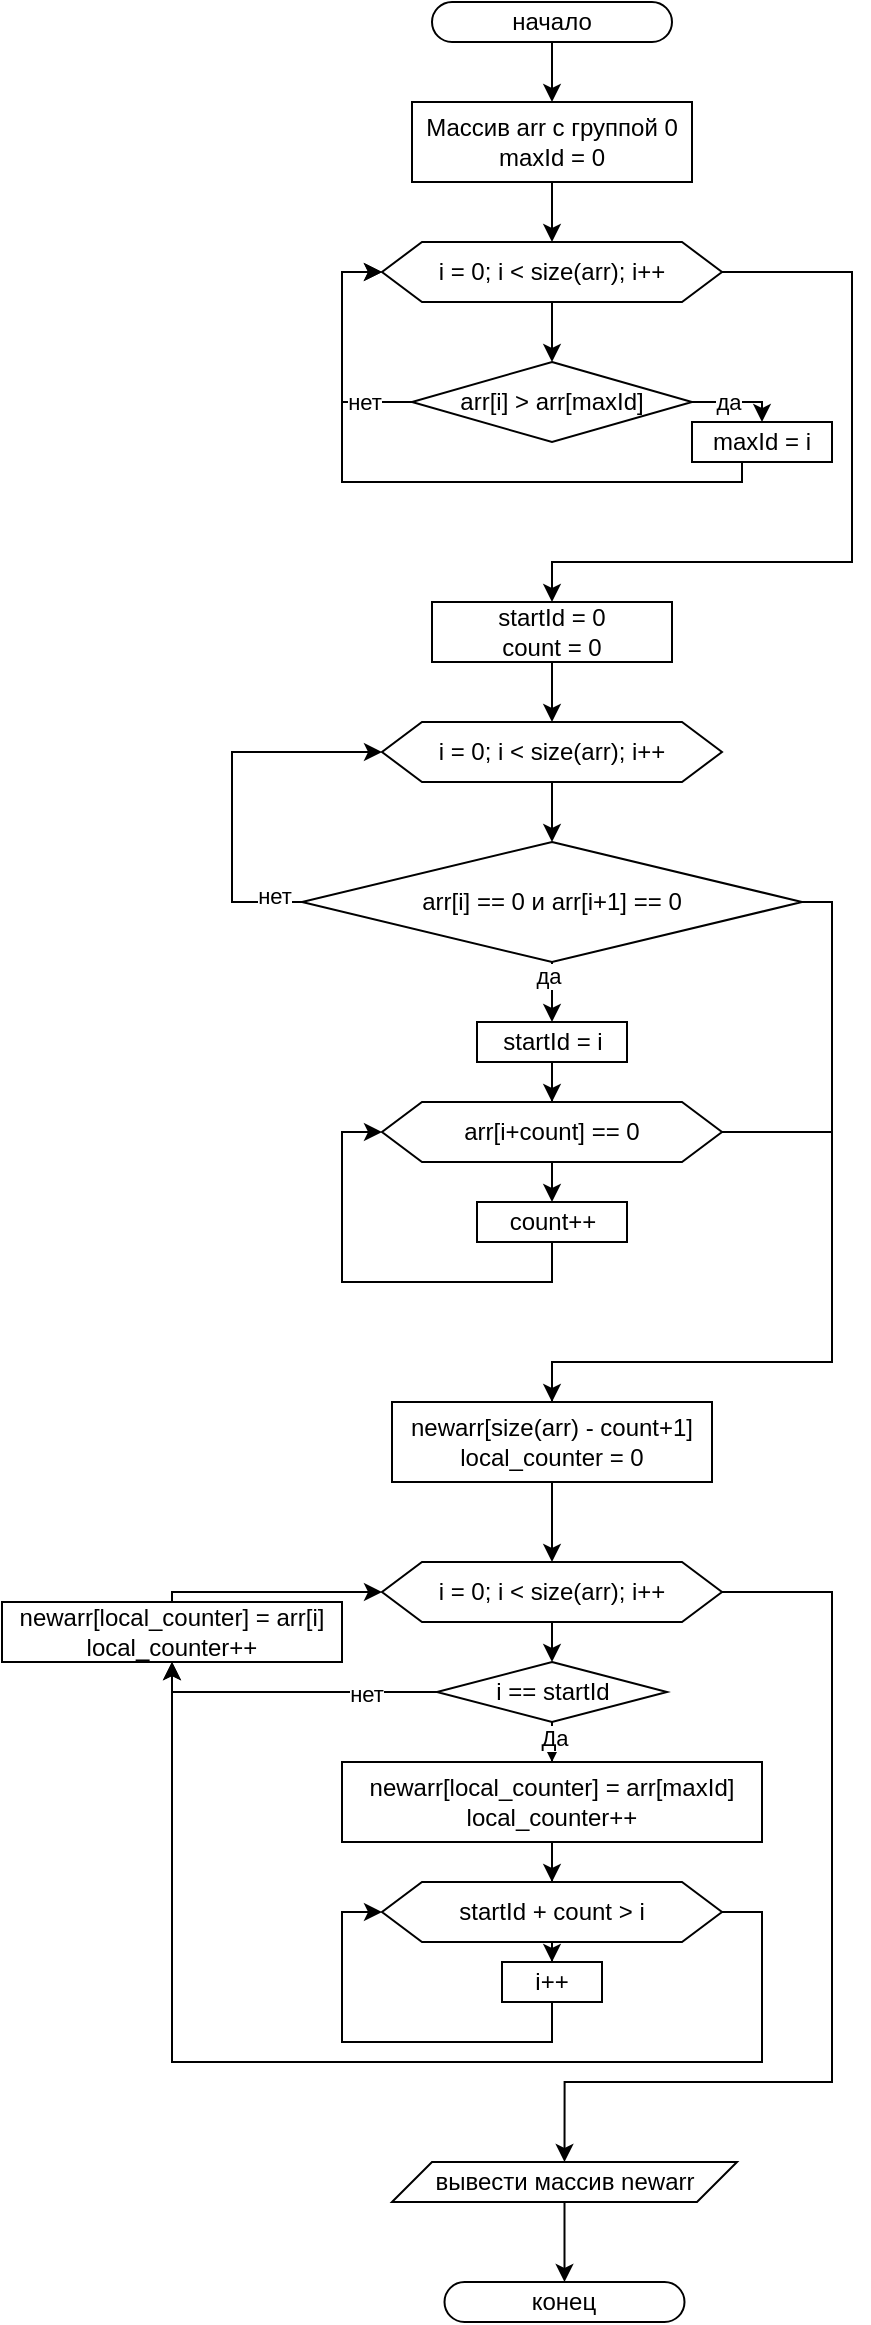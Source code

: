 <mxfile version="26.0.9">
  <diagram name="Page-1" id="jW_92feX34ZZg_jcfgH5">
    <mxGraphModel dx="522" dy="606" grid="1" gridSize="10" guides="1" tooltips="1" connect="1" arrows="1" fold="1" page="1" pageScale="1" pageWidth="850" pageHeight="1100" math="0" shadow="0">
      <root>
        <mxCell id="0" />
        <mxCell id="1" parent="0" />
        <mxCell id="4T9Y0Mgv18sVXNaDFB9W-4" style="edgeStyle=orthogonalEdgeStyle;rounded=0;orthogonalLoop=1;jettySize=auto;html=1;exitX=0.5;exitY=1;exitDx=0;exitDy=0;entryX=0.5;entryY=0;entryDx=0;entryDy=0;" parent="1" source="4T9Y0Mgv18sVXNaDFB9W-1" target="4T9Y0Mgv18sVXNaDFB9W-3" edge="1">
          <mxGeometry relative="1" as="geometry" />
        </mxCell>
        <mxCell id="4T9Y0Mgv18sVXNaDFB9W-1" value="начало" style="rounded=1;whiteSpace=wrap;html=1;arcSize=50;" parent="1" vertex="1">
          <mxGeometry x="220" y="80" width="120" height="20" as="geometry" />
        </mxCell>
        <mxCell id="4T9Y0Mgv18sVXNaDFB9W-2" value="конец" style="rounded=1;whiteSpace=wrap;html=1;arcSize=50;" parent="1" vertex="1">
          <mxGeometry x="226.25" y="1220" width="120" height="20" as="geometry" />
        </mxCell>
        <mxCell id="4T9Y0Mgv18sVXNaDFB9W-8" style="edgeStyle=orthogonalEdgeStyle;rounded=0;orthogonalLoop=1;jettySize=auto;html=1;entryX=0.5;entryY=0;entryDx=0;entryDy=0;" parent="1" source="4T9Y0Mgv18sVXNaDFB9W-3" target="4T9Y0Mgv18sVXNaDFB9W-5" edge="1">
          <mxGeometry relative="1" as="geometry" />
        </mxCell>
        <mxCell id="4T9Y0Mgv18sVXNaDFB9W-3" value="Массив arr с группой 0&lt;div&gt;maxId = 0&lt;/div&gt;" style="rounded=0;whiteSpace=wrap;html=1;" parent="1" vertex="1">
          <mxGeometry x="210" y="130" width="140" height="40" as="geometry" />
        </mxCell>
        <mxCell id="4T9Y0Mgv18sVXNaDFB9W-9" style="edgeStyle=orthogonalEdgeStyle;rounded=0;orthogonalLoop=1;jettySize=auto;html=1;entryX=0.5;entryY=0;entryDx=0;entryDy=0;" parent="1" source="4T9Y0Mgv18sVXNaDFB9W-5" target="4T9Y0Mgv18sVXNaDFB9W-6" edge="1">
          <mxGeometry relative="1" as="geometry" />
        </mxCell>
        <mxCell id="4T9Y0Mgv18sVXNaDFB9W-18" style="edgeStyle=orthogonalEdgeStyle;rounded=0;orthogonalLoop=1;jettySize=auto;html=1;entryX=0.5;entryY=0;entryDx=0;entryDy=0;" parent="1" source="4T9Y0Mgv18sVXNaDFB9W-5" target="4T9Y0Mgv18sVXNaDFB9W-17" edge="1">
          <mxGeometry relative="1" as="geometry">
            <Array as="points">
              <mxPoint x="430" y="215" />
              <mxPoint x="430" y="360" />
              <mxPoint x="280" y="360" />
            </Array>
          </mxGeometry>
        </mxCell>
        <mxCell id="4T9Y0Mgv18sVXNaDFB9W-5" value="i = 0; i &amp;lt; size(arr); i++" style="shape=hexagon;perimeter=hexagonPerimeter2;whiteSpace=wrap;html=1;fixedSize=1;" parent="1" vertex="1">
          <mxGeometry x="195" y="200" width="170" height="30" as="geometry" />
        </mxCell>
        <mxCell id="4T9Y0Mgv18sVXNaDFB9W-11" style="edgeStyle=orthogonalEdgeStyle;rounded=0;orthogonalLoop=1;jettySize=auto;html=1;exitX=1;exitY=0.5;exitDx=0;exitDy=0;entryX=0.5;entryY=0;entryDx=0;entryDy=0;" parent="1" source="4T9Y0Mgv18sVXNaDFB9W-6" target="4T9Y0Mgv18sVXNaDFB9W-7" edge="1">
          <mxGeometry relative="1" as="geometry" />
        </mxCell>
        <mxCell id="4T9Y0Mgv18sVXNaDFB9W-16" value="да" style="edgeLabel;html=1;align=center;verticalAlign=middle;resizable=0;points=[];" parent="4T9Y0Mgv18sVXNaDFB9W-11" vertex="1" connectable="0">
          <mxGeometry x="-0.207" relative="1" as="geometry">
            <mxPoint as="offset" />
          </mxGeometry>
        </mxCell>
        <mxCell id="4T9Y0Mgv18sVXNaDFB9W-14" style="edgeStyle=orthogonalEdgeStyle;rounded=0;orthogonalLoop=1;jettySize=auto;html=1;exitX=0;exitY=0.5;exitDx=0;exitDy=0;entryX=0;entryY=0.5;entryDx=0;entryDy=0;" parent="1" source="4T9Y0Mgv18sVXNaDFB9W-6" target="4T9Y0Mgv18sVXNaDFB9W-5" edge="1">
          <mxGeometry relative="1" as="geometry" />
        </mxCell>
        <mxCell id="4T9Y0Mgv18sVXNaDFB9W-15" value="нет" style="edgeLabel;html=1;align=center;verticalAlign=middle;resizable=0;points=[];" parent="4T9Y0Mgv18sVXNaDFB9W-14" vertex="1" connectable="0">
          <mxGeometry x="-0.604" relative="1" as="geometry">
            <mxPoint as="offset" />
          </mxGeometry>
        </mxCell>
        <mxCell id="4T9Y0Mgv18sVXNaDFB9W-6" value="arr[i] &amp;gt; arr[maxId]" style="rhombus;whiteSpace=wrap;html=1;" parent="1" vertex="1">
          <mxGeometry x="210" y="260" width="140" height="40" as="geometry" />
        </mxCell>
        <mxCell id="4T9Y0Mgv18sVXNaDFB9W-12" style="edgeStyle=orthogonalEdgeStyle;rounded=0;orthogonalLoop=1;jettySize=auto;html=1;entryX=0;entryY=0.5;entryDx=0;entryDy=0;" parent="1" source="4T9Y0Mgv18sVXNaDFB9W-7" target="4T9Y0Mgv18sVXNaDFB9W-5" edge="1">
          <mxGeometry relative="1" as="geometry">
            <Array as="points">
              <mxPoint x="375" y="320" />
              <mxPoint x="175" y="320" />
              <mxPoint x="175" y="215" />
            </Array>
          </mxGeometry>
        </mxCell>
        <mxCell id="4T9Y0Mgv18sVXNaDFB9W-7" value="maxId = i" style="rounded=0;whiteSpace=wrap;html=1;" parent="1" vertex="1">
          <mxGeometry x="350" y="290" width="70" height="20" as="geometry" />
        </mxCell>
        <mxCell id="4T9Y0Mgv18sVXNaDFB9W-20" style="edgeStyle=orthogonalEdgeStyle;rounded=0;orthogonalLoop=1;jettySize=auto;html=1;entryX=0.5;entryY=0;entryDx=0;entryDy=0;" parent="1" source="4T9Y0Mgv18sVXNaDFB9W-17" target="4T9Y0Mgv18sVXNaDFB9W-19" edge="1">
          <mxGeometry relative="1" as="geometry" />
        </mxCell>
        <mxCell id="4T9Y0Mgv18sVXNaDFB9W-17" value="startId = 0&lt;div&gt;count = 0&lt;/div&gt;" style="rounded=0;whiteSpace=wrap;html=1;" parent="1" vertex="1">
          <mxGeometry x="220" y="380" width="120" height="30" as="geometry" />
        </mxCell>
        <mxCell id="4T9Y0Mgv18sVXNaDFB9W-23" style="edgeStyle=orthogonalEdgeStyle;rounded=0;orthogonalLoop=1;jettySize=auto;html=1;entryX=0.5;entryY=0;entryDx=0;entryDy=0;" parent="1" source="4T9Y0Mgv18sVXNaDFB9W-19" target="4T9Y0Mgv18sVXNaDFB9W-21" edge="1">
          <mxGeometry relative="1" as="geometry" />
        </mxCell>
        <mxCell id="4T9Y0Mgv18sVXNaDFB9W-19" value="i = 0; i &amp;lt; size(arr); i++" style="shape=hexagon;perimeter=hexagonPerimeter2;whiteSpace=wrap;html=1;fixedSize=1;" parent="1" vertex="1">
          <mxGeometry x="195" y="440" width="170" height="30" as="geometry" />
        </mxCell>
        <mxCell id="4T9Y0Mgv18sVXNaDFB9W-26" style="edgeStyle=orthogonalEdgeStyle;rounded=0;orthogonalLoop=1;jettySize=auto;html=1;entryX=0.5;entryY=0;entryDx=0;entryDy=0;" parent="1" source="4T9Y0Mgv18sVXNaDFB9W-21" target="4T9Y0Mgv18sVXNaDFB9W-25" edge="1">
          <mxGeometry relative="1" as="geometry" />
        </mxCell>
        <mxCell id="4T9Y0Mgv18sVXNaDFB9W-33" value="да" style="edgeLabel;html=1;align=center;verticalAlign=middle;resizable=0;points=[];" parent="4T9Y0Mgv18sVXNaDFB9W-26" vertex="1" connectable="0">
          <mxGeometry x="-0.711" y="-2" relative="1" as="geometry">
            <mxPoint as="offset" />
          </mxGeometry>
        </mxCell>
        <mxCell id="4T9Y0Mgv18sVXNaDFB9W-34" style="edgeStyle=orthogonalEdgeStyle;rounded=0;orthogonalLoop=1;jettySize=auto;html=1;exitX=0;exitY=0.5;exitDx=0;exitDy=0;entryX=0;entryY=0.5;entryDx=0;entryDy=0;" parent="1" source="4T9Y0Mgv18sVXNaDFB9W-21" target="4T9Y0Mgv18sVXNaDFB9W-19" edge="1">
          <mxGeometry relative="1" as="geometry">
            <Array as="points">
              <mxPoint x="120" y="530" />
              <mxPoint x="120" y="455" />
            </Array>
          </mxGeometry>
        </mxCell>
        <mxCell id="4T9Y0Mgv18sVXNaDFB9W-35" value="нет" style="edgeLabel;html=1;align=center;verticalAlign=middle;resizable=0;points=[];" parent="4T9Y0Mgv18sVXNaDFB9W-34" vertex="1" connectable="0">
          <mxGeometry x="-0.851" y="-3" relative="1" as="geometry">
            <mxPoint as="offset" />
          </mxGeometry>
        </mxCell>
        <mxCell id="4T9Y0Mgv18sVXNaDFB9W-38" style="edgeStyle=orthogonalEdgeStyle;rounded=0;orthogonalLoop=1;jettySize=auto;html=1;exitX=1;exitY=0.5;exitDx=0;exitDy=0;" parent="1" source="4T9Y0Mgv18sVXNaDFB9W-21" target="4T9Y0Mgv18sVXNaDFB9W-36" edge="1">
          <mxGeometry relative="1" as="geometry">
            <Array as="points">
              <mxPoint x="420" y="530" />
              <mxPoint x="420" y="760" />
              <mxPoint x="280" y="760" />
            </Array>
          </mxGeometry>
        </mxCell>
        <mxCell id="4T9Y0Mgv18sVXNaDFB9W-21" value="arr[i] == 0 и arr[i+1] == 0" style="rhombus;whiteSpace=wrap;html=1;" parent="1" vertex="1">
          <mxGeometry x="155" y="500" width="250" height="60" as="geometry" />
        </mxCell>
        <mxCell id="4T9Y0Mgv18sVXNaDFB9W-28" style="edgeStyle=orthogonalEdgeStyle;rounded=0;orthogonalLoop=1;jettySize=auto;html=1;entryX=0.5;entryY=0;entryDx=0;entryDy=0;" parent="1" source="4T9Y0Mgv18sVXNaDFB9W-25" target="4T9Y0Mgv18sVXNaDFB9W-27" edge="1">
          <mxGeometry relative="1" as="geometry" />
        </mxCell>
        <mxCell id="4T9Y0Mgv18sVXNaDFB9W-25" value="startId = i" style="rounded=0;whiteSpace=wrap;html=1;" parent="1" vertex="1">
          <mxGeometry x="242.5" y="590" width="75" height="20" as="geometry" />
        </mxCell>
        <mxCell id="4T9Y0Mgv18sVXNaDFB9W-31" style="edgeStyle=orthogonalEdgeStyle;rounded=0;orthogonalLoop=1;jettySize=auto;html=1;exitX=0.5;exitY=1;exitDx=0;exitDy=0;entryX=0.5;entryY=0;entryDx=0;entryDy=0;" parent="1" source="4T9Y0Mgv18sVXNaDFB9W-27" target="4T9Y0Mgv18sVXNaDFB9W-30" edge="1">
          <mxGeometry relative="1" as="geometry" />
        </mxCell>
        <mxCell id="4T9Y0Mgv18sVXNaDFB9W-37" style="edgeStyle=orthogonalEdgeStyle;rounded=0;orthogonalLoop=1;jettySize=auto;html=1;entryX=0.5;entryY=0;entryDx=0;entryDy=0;" parent="1" source="4T9Y0Mgv18sVXNaDFB9W-27" target="4T9Y0Mgv18sVXNaDFB9W-36" edge="1">
          <mxGeometry relative="1" as="geometry">
            <Array as="points">
              <mxPoint x="420" y="645" />
              <mxPoint x="420" y="760" />
              <mxPoint x="280" y="760" />
              <mxPoint x="280" y="800" />
            </Array>
          </mxGeometry>
        </mxCell>
        <mxCell id="4T9Y0Mgv18sVXNaDFB9W-27" value="arr[i+count] == 0" style="shape=hexagon;perimeter=hexagonPerimeter2;whiteSpace=wrap;html=1;fixedSize=1;" parent="1" vertex="1">
          <mxGeometry x="195" y="630" width="170" height="30" as="geometry" />
        </mxCell>
        <mxCell id="4T9Y0Mgv18sVXNaDFB9W-32" style="edgeStyle=orthogonalEdgeStyle;rounded=0;orthogonalLoop=1;jettySize=auto;html=1;entryX=0;entryY=0.5;entryDx=0;entryDy=0;" parent="1" source="4T9Y0Mgv18sVXNaDFB9W-30" target="4T9Y0Mgv18sVXNaDFB9W-27" edge="1">
          <mxGeometry relative="1" as="geometry">
            <Array as="points">
              <mxPoint x="280" y="720" />
              <mxPoint x="175" y="720" />
              <mxPoint x="175" y="645" />
            </Array>
          </mxGeometry>
        </mxCell>
        <mxCell id="4T9Y0Mgv18sVXNaDFB9W-30" value="count++" style="rounded=0;whiteSpace=wrap;html=1;" parent="1" vertex="1">
          <mxGeometry x="242.5" y="680" width="75" height="20" as="geometry" />
        </mxCell>
        <mxCell id="4T9Y0Mgv18sVXNaDFB9W-42" style="edgeStyle=orthogonalEdgeStyle;rounded=0;orthogonalLoop=1;jettySize=auto;html=1;entryX=0.5;entryY=0;entryDx=0;entryDy=0;" parent="1" source="4T9Y0Mgv18sVXNaDFB9W-36" target="4T9Y0Mgv18sVXNaDFB9W-40" edge="1">
          <mxGeometry relative="1" as="geometry" />
        </mxCell>
        <mxCell id="4T9Y0Mgv18sVXNaDFB9W-36" value="newarr[size(arr) - count+1]&lt;div&gt;local_counter = 0&lt;/div&gt;" style="rounded=0;whiteSpace=wrap;html=1;" parent="1" vertex="1">
          <mxGeometry x="200" y="780" width="160" height="40" as="geometry" />
        </mxCell>
        <mxCell id="4T9Y0Mgv18sVXNaDFB9W-44" style="edgeStyle=orthogonalEdgeStyle;rounded=0;orthogonalLoop=1;jettySize=auto;html=1;exitX=0.5;exitY=1;exitDx=0;exitDy=0;entryX=0.5;entryY=0;entryDx=0;entryDy=0;" parent="1" source="4T9Y0Mgv18sVXNaDFB9W-40" target="4T9Y0Mgv18sVXNaDFB9W-43" edge="1">
          <mxGeometry relative="1" as="geometry" />
        </mxCell>
        <mxCell id="4T9Y0Mgv18sVXNaDFB9W-56" style="edgeStyle=orthogonalEdgeStyle;rounded=0;orthogonalLoop=1;jettySize=auto;html=1;entryX=0.5;entryY=0;entryDx=0;entryDy=0;" parent="1" source="4T9Y0Mgv18sVXNaDFB9W-40" target="4T9Y0Mgv18sVXNaDFB9W-55" edge="1">
          <mxGeometry relative="1" as="geometry">
            <Array as="points">
              <mxPoint x="420" y="875" />
              <mxPoint x="420" y="1120" />
              <mxPoint x="286" y="1120" />
            </Array>
          </mxGeometry>
        </mxCell>
        <mxCell id="4T9Y0Mgv18sVXNaDFB9W-40" value="i = 0; i &amp;lt; size(arr); i++" style="shape=hexagon;perimeter=hexagonPerimeter2;whiteSpace=wrap;html=1;fixedSize=1;" parent="1" vertex="1">
          <mxGeometry x="195" y="860" width="170" height="30" as="geometry" />
        </mxCell>
        <mxCell id="4T9Y0Mgv18sVXNaDFB9W-52" style="edgeStyle=orthogonalEdgeStyle;rounded=0;orthogonalLoop=1;jettySize=auto;html=1;entryX=0.5;entryY=0;entryDx=0;entryDy=0;" parent="1" source="4T9Y0Mgv18sVXNaDFB9W-43" target="4T9Y0Mgv18sVXNaDFB9W-45" edge="1">
          <mxGeometry relative="1" as="geometry" />
        </mxCell>
        <mxCell id="4T9Y0Mgv18sVXNaDFB9W-66" value="Да" style="edgeLabel;html=1;align=center;verticalAlign=middle;resizable=0;points=[];" parent="4T9Y0Mgv18sVXNaDFB9W-52" vertex="1" connectable="0">
          <mxGeometry x="0.08" y="-1" relative="1" as="geometry">
            <mxPoint as="offset" />
          </mxGeometry>
        </mxCell>
        <mxCell id="4T9Y0Mgv18sVXNaDFB9W-62" style="edgeStyle=orthogonalEdgeStyle;rounded=0;orthogonalLoop=1;jettySize=auto;html=1;entryX=0.5;entryY=1;entryDx=0;entryDy=0;" parent="1" source="4T9Y0Mgv18sVXNaDFB9W-43" target="4T9Y0Mgv18sVXNaDFB9W-60" edge="1">
          <mxGeometry relative="1" as="geometry">
            <Array as="points">
              <mxPoint x="90" y="925" />
            </Array>
          </mxGeometry>
        </mxCell>
        <mxCell id="4T9Y0Mgv18sVXNaDFB9W-65" value="нет" style="edgeLabel;html=1;align=center;verticalAlign=middle;resizable=0;points=[];" parent="4T9Y0Mgv18sVXNaDFB9W-62" vertex="1" connectable="0">
          <mxGeometry x="-0.514" y="1" relative="1" as="geometry">
            <mxPoint as="offset" />
          </mxGeometry>
        </mxCell>
        <mxCell id="4T9Y0Mgv18sVXNaDFB9W-43" value="i == startId" style="rhombus;whiteSpace=wrap;html=1;" parent="1" vertex="1">
          <mxGeometry x="222.5" y="910" width="115" height="30" as="geometry" />
        </mxCell>
        <mxCell id="4T9Y0Mgv18sVXNaDFB9W-47" style="edgeStyle=orthogonalEdgeStyle;rounded=0;orthogonalLoop=1;jettySize=auto;html=1;entryX=0.5;entryY=0;entryDx=0;entryDy=0;" parent="1" source="4T9Y0Mgv18sVXNaDFB9W-45" target="4T9Y0Mgv18sVXNaDFB9W-46" edge="1">
          <mxGeometry relative="1" as="geometry" />
        </mxCell>
        <mxCell id="4T9Y0Mgv18sVXNaDFB9W-45" value="newarr[local_counter] = arr[maxId]&lt;div&gt;local_counter++&lt;/div&gt;" style="rounded=0;whiteSpace=wrap;html=1;" parent="1" vertex="1">
          <mxGeometry x="175" y="960" width="210" height="40" as="geometry" />
        </mxCell>
        <mxCell id="4T9Y0Mgv18sVXNaDFB9W-49" style="edgeStyle=orthogonalEdgeStyle;rounded=0;orthogonalLoop=1;jettySize=auto;html=1;entryX=0.5;entryY=0;entryDx=0;entryDy=0;" parent="1" source="4T9Y0Mgv18sVXNaDFB9W-46" target="4T9Y0Mgv18sVXNaDFB9W-48" edge="1">
          <mxGeometry relative="1" as="geometry" />
        </mxCell>
        <mxCell id="4T9Y0Mgv18sVXNaDFB9W-68" style="edgeStyle=orthogonalEdgeStyle;rounded=0;orthogonalLoop=1;jettySize=auto;html=1;exitX=1;exitY=0.5;exitDx=0;exitDy=0;entryX=0.5;entryY=1;entryDx=0;entryDy=0;" parent="1" source="4T9Y0Mgv18sVXNaDFB9W-46" target="4T9Y0Mgv18sVXNaDFB9W-60" edge="1">
          <mxGeometry relative="1" as="geometry">
            <Array as="points">
              <mxPoint x="385" y="1035" />
              <mxPoint x="385" y="1110" />
              <mxPoint x="90" y="1110" />
            </Array>
          </mxGeometry>
        </mxCell>
        <mxCell id="4T9Y0Mgv18sVXNaDFB9W-46" value="startId + count &amp;gt; i" style="shape=hexagon;perimeter=hexagonPerimeter2;whiteSpace=wrap;html=1;fixedSize=1;" parent="1" vertex="1">
          <mxGeometry x="195" y="1020" width="170" height="30" as="geometry" />
        </mxCell>
        <mxCell id="4T9Y0Mgv18sVXNaDFB9W-51" style="edgeStyle=orthogonalEdgeStyle;rounded=0;orthogonalLoop=1;jettySize=auto;html=1;entryX=0;entryY=0.5;entryDx=0;entryDy=0;" parent="1" source="4T9Y0Mgv18sVXNaDFB9W-48" target="4T9Y0Mgv18sVXNaDFB9W-46" edge="1">
          <mxGeometry relative="1" as="geometry">
            <Array as="points">
              <mxPoint x="280" y="1100" />
              <mxPoint x="175" y="1100" />
              <mxPoint x="175" y="1035" />
            </Array>
          </mxGeometry>
        </mxCell>
        <mxCell id="4T9Y0Mgv18sVXNaDFB9W-48" value="i++" style="rounded=0;whiteSpace=wrap;html=1;" parent="1" vertex="1">
          <mxGeometry x="255" y="1060" width="50" height="20" as="geometry" />
        </mxCell>
        <mxCell id="4T9Y0Mgv18sVXNaDFB9W-50" style="edgeStyle=orthogonalEdgeStyle;rounded=0;orthogonalLoop=1;jettySize=auto;html=1;exitX=0.5;exitY=1;exitDx=0;exitDy=0;" parent="1" source="4T9Y0Mgv18sVXNaDFB9W-48" target="4T9Y0Mgv18sVXNaDFB9W-48" edge="1">
          <mxGeometry relative="1" as="geometry" />
        </mxCell>
        <mxCell id="4T9Y0Mgv18sVXNaDFB9W-57" style="edgeStyle=orthogonalEdgeStyle;rounded=0;orthogonalLoop=1;jettySize=auto;html=1;entryX=0.5;entryY=0;entryDx=0;entryDy=0;" parent="1" source="4T9Y0Mgv18sVXNaDFB9W-55" target="4T9Y0Mgv18sVXNaDFB9W-2" edge="1">
          <mxGeometry relative="1" as="geometry" />
        </mxCell>
        <mxCell id="4T9Y0Mgv18sVXNaDFB9W-55" value="вывести массив newarr" style="shape=parallelogram;perimeter=parallelogramPerimeter;whiteSpace=wrap;html=1;fixedSize=1;" parent="1" vertex="1">
          <mxGeometry x="200" y="1160" width="172.5" height="20" as="geometry" />
        </mxCell>
        <mxCell id="4T9Y0Mgv18sVXNaDFB9W-64" style="edgeStyle=orthogonalEdgeStyle;rounded=0;orthogonalLoop=1;jettySize=auto;html=1;entryX=0;entryY=0.5;entryDx=0;entryDy=0;" parent="1" source="4T9Y0Mgv18sVXNaDFB9W-60" target="4T9Y0Mgv18sVXNaDFB9W-40" edge="1">
          <mxGeometry relative="1" as="geometry">
            <Array as="points">
              <mxPoint x="90" y="875" />
            </Array>
          </mxGeometry>
        </mxCell>
        <mxCell id="4T9Y0Mgv18sVXNaDFB9W-60" value="newarr[local_counter] = arr[i]&lt;div&gt;local_counter++&lt;/div&gt;" style="rounded=0;whiteSpace=wrap;html=1;" parent="1" vertex="1">
          <mxGeometry x="5" y="880" width="170" height="30" as="geometry" />
        </mxCell>
      </root>
    </mxGraphModel>
  </diagram>
</mxfile>
